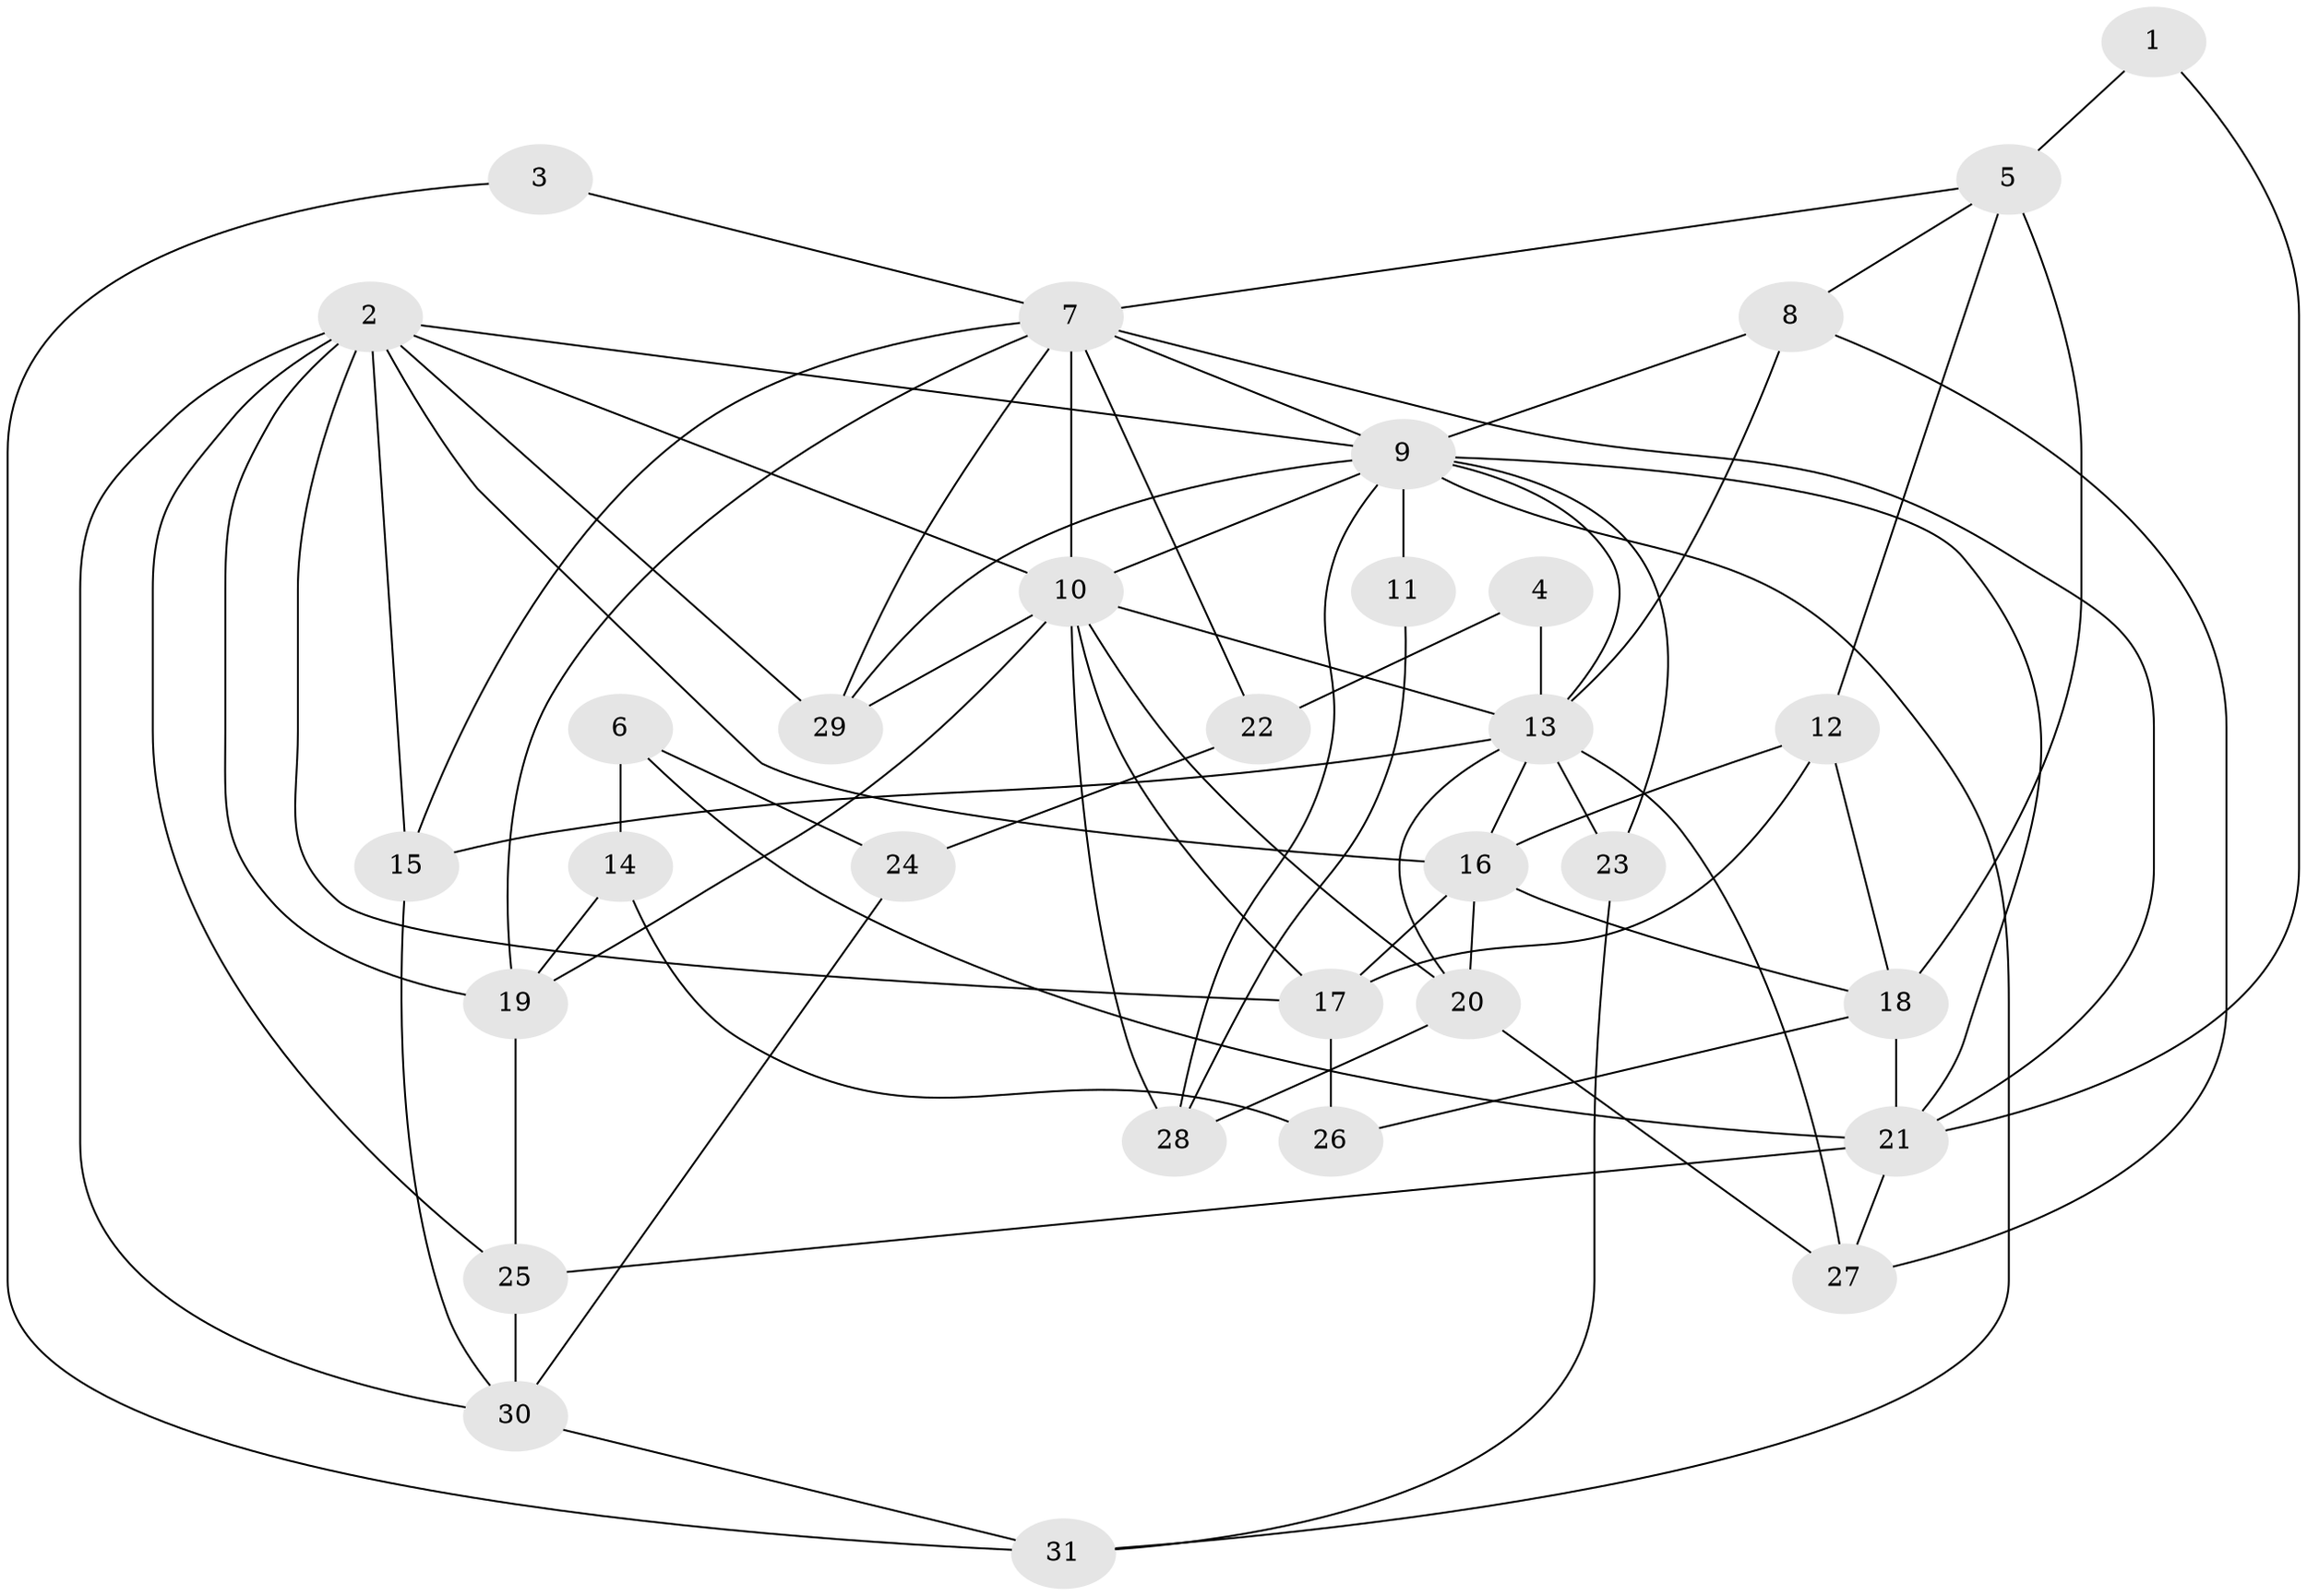 // original degree distribution, {2: 0.0784313725490196, 5: 0.27450980392156865, 3: 0.3333333333333333, 4: 0.23529411764705882, 6: 0.0196078431372549, 7: 0.058823529411764705}
// Generated by graph-tools (version 1.1) at 2025/50/03/04/25 22:50:47]
// undirected, 31 vertices, 74 edges
graph export_dot {
  node [color=gray90,style=filled];
  1;
  2;
  3;
  4;
  5;
  6;
  7;
  8;
  9;
  10;
  11;
  12;
  13;
  14;
  15;
  16;
  17;
  18;
  19;
  20;
  21;
  22;
  23;
  24;
  25;
  26;
  27;
  28;
  29;
  30;
  31;
  1 -- 5 [weight=1.0];
  1 -- 21 [weight=1.0];
  2 -- 9 [weight=1.0];
  2 -- 10 [weight=1.0];
  2 -- 15 [weight=1.0];
  2 -- 16 [weight=1.0];
  2 -- 17 [weight=1.0];
  2 -- 19 [weight=1.0];
  2 -- 25 [weight=1.0];
  2 -- 29 [weight=1.0];
  2 -- 30 [weight=1.0];
  3 -- 7 [weight=1.0];
  3 -- 31 [weight=1.0];
  4 -- 13 [weight=2.0];
  4 -- 22 [weight=1.0];
  5 -- 7 [weight=1.0];
  5 -- 8 [weight=1.0];
  5 -- 12 [weight=1.0];
  5 -- 18 [weight=1.0];
  6 -- 14 [weight=1.0];
  6 -- 21 [weight=1.0];
  6 -- 24 [weight=1.0];
  7 -- 9 [weight=1.0];
  7 -- 10 [weight=1.0];
  7 -- 15 [weight=1.0];
  7 -- 19 [weight=1.0];
  7 -- 21 [weight=1.0];
  7 -- 22 [weight=1.0];
  7 -- 29 [weight=1.0];
  8 -- 9 [weight=1.0];
  8 -- 13 [weight=2.0];
  8 -- 27 [weight=1.0];
  9 -- 10 [weight=1.0];
  9 -- 11 [weight=2.0];
  9 -- 13 [weight=1.0];
  9 -- 21 [weight=1.0];
  9 -- 23 [weight=1.0];
  9 -- 28 [weight=1.0];
  9 -- 29 [weight=1.0];
  9 -- 31 [weight=1.0];
  10 -- 13 [weight=1.0];
  10 -- 17 [weight=1.0];
  10 -- 19 [weight=1.0];
  10 -- 20 [weight=1.0];
  10 -- 28 [weight=1.0];
  10 -- 29 [weight=1.0];
  11 -- 28 [weight=1.0];
  12 -- 16 [weight=1.0];
  12 -- 17 [weight=1.0];
  12 -- 18 [weight=1.0];
  13 -- 15 [weight=1.0];
  13 -- 16 [weight=2.0];
  13 -- 20 [weight=1.0];
  13 -- 23 [weight=1.0];
  13 -- 27 [weight=1.0];
  14 -- 19 [weight=1.0];
  14 -- 26 [weight=1.0];
  15 -- 30 [weight=1.0];
  16 -- 17 [weight=1.0];
  16 -- 18 [weight=1.0];
  16 -- 20 [weight=1.0];
  17 -- 26 [weight=1.0];
  18 -- 21 [weight=1.0];
  18 -- 26 [weight=1.0];
  19 -- 25 [weight=1.0];
  20 -- 27 [weight=1.0];
  20 -- 28 [weight=1.0];
  21 -- 25 [weight=1.0];
  21 -- 27 [weight=1.0];
  22 -- 24 [weight=1.0];
  23 -- 31 [weight=1.0];
  24 -- 30 [weight=1.0];
  25 -- 30 [weight=1.0];
  30 -- 31 [weight=1.0];
}

